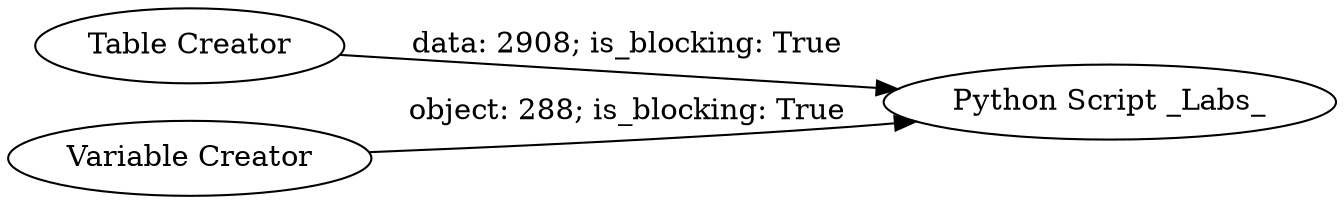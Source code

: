 digraph {
	"6884969822186164950_7" [label="Python Script _Labs_"]
	"6884969822186164950_6" [label="Table Creator"]
	"6884969822186164950_5" [label="Variable Creator"]
	"6884969822186164950_6" -> "6884969822186164950_7" [label="data: 2908; is_blocking: True"]
	"6884969822186164950_5" -> "6884969822186164950_7" [label="object: 288; is_blocking: True"]
	rankdir=LR
}
